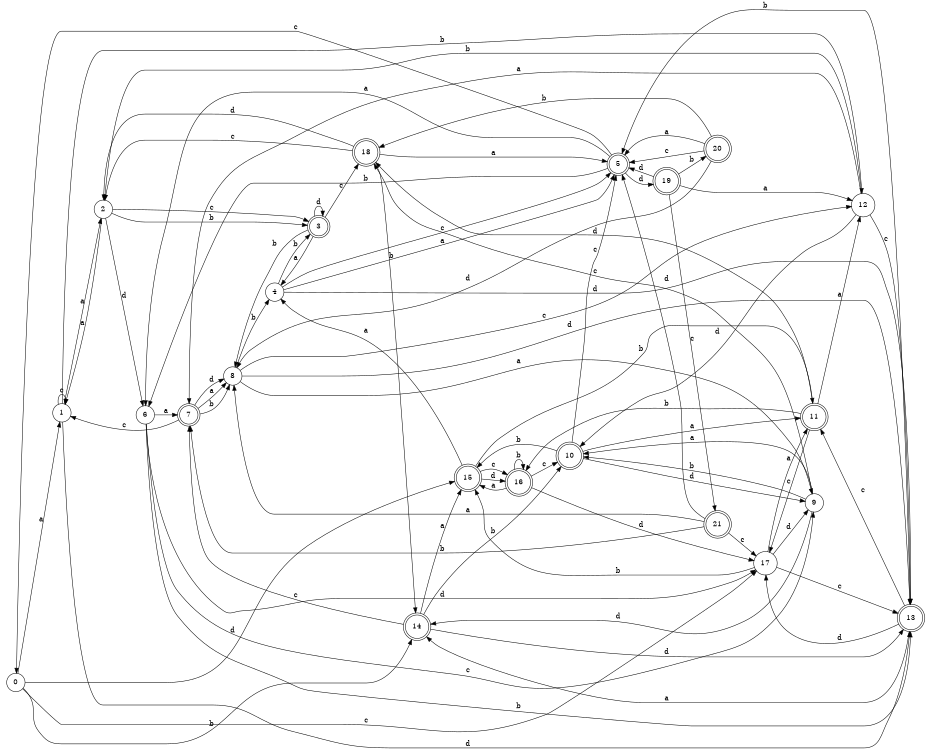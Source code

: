 digraph n18_1 {
__start0 [label="" shape="none"];

rankdir=LR;
size="8,5";

s0 [style="filled", color="black", fillcolor="white" shape="circle", label="0"];
s1 [style="filled", color="black", fillcolor="white" shape="circle", label="1"];
s2 [style="filled", color="black", fillcolor="white" shape="circle", label="2"];
s3 [style="rounded,filled", color="black", fillcolor="white" shape="doublecircle", label="3"];
s4 [style="filled", color="black", fillcolor="white" shape="circle", label="4"];
s5 [style="rounded,filled", color="black", fillcolor="white" shape="doublecircle", label="5"];
s6 [style="filled", color="black", fillcolor="white" shape="circle", label="6"];
s7 [style="rounded,filled", color="black", fillcolor="white" shape="doublecircle", label="7"];
s8 [style="filled", color="black", fillcolor="white" shape="circle", label="8"];
s9 [style="filled", color="black", fillcolor="white" shape="circle", label="9"];
s10 [style="rounded,filled", color="black", fillcolor="white" shape="doublecircle", label="10"];
s11 [style="rounded,filled", color="black", fillcolor="white" shape="doublecircle", label="11"];
s12 [style="filled", color="black", fillcolor="white" shape="circle", label="12"];
s13 [style="rounded,filled", color="black", fillcolor="white" shape="doublecircle", label="13"];
s14 [style="rounded,filled", color="black", fillcolor="white" shape="doublecircle", label="14"];
s15 [style="rounded,filled", color="black", fillcolor="white" shape="doublecircle", label="15"];
s16 [style="rounded,filled", color="black", fillcolor="white" shape="doublecircle", label="16"];
s17 [style="filled", color="black", fillcolor="white" shape="circle", label="17"];
s18 [style="rounded,filled", color="black", fillcolor="white" shape="doublecircle", label="18"];
s19 [style="rounded,filled", color="black", fillcolor="white" shape="doublecircle", label="19"];
s20 [style="rounded,filled", color="black", fillcolor="white" shape="doublecircle", label="20"];
s21 [style="rounded,filled", color="black", fillcolor="white" shape="doublecircle", label="21"];
s0 -> s1 [label="a"];
s0 -> s14 [label="b"];
s0 -> s17 [label="c"];
s0 -> s15 [label="d"];
s1 -> s2 [label="a"];
s1 -> s12 [label="b"];
s1 -> s1 [label="c"];
s1 -> s13 [label="d"];
s2 -> s1 [label="a"];
s2 -> s3 [label="b"];
s2 -> s3 [label="c"];
s2 -> s6 [label="d"];
s3 -> s4 [label="a"];
s3 -> s8 [label="b"];
s3 -> s18 [label="c"];
s3 -> s3 [label="d"];
s4 -> s5 [label="a"];
s4 -> s3 [label="b"];
s4 -> s5 [label="c"];
s4 -> s13 [label="d"];
s5 -> s6 [label="a"];
s5 -> s6 [label="b"];
s5 -> s0 [label="c"];
s5 -> s19 [label="d"];
s6 -> s7 [label="a"];
s6 -> s13 [label="b"];
s6 -> s9 [label="c"];
s6 -> s17 [label="d"];
s7 -> s8 [label="a"];
s7 -> s8 [label="b"];
s7 -> s1 [label="c"];
s7 -> s8 [label="d"];
s8 -> s9 [label="a"];
s8 -> s4 [label="b"];
s8 -> s12 [label="c"];
s8 -> s13 [label="d"];
s9 -> s10 [label="a"];
s9 -> s10 [label="b"];
s9 -> s18 [label="c"];
s9 -> s14 [label="d"];
s10 -> s11 [label="a"];
s10 -> s15 [label="b"];
s10 -> s5 [label="c"];
s10 -> s9 [label="d"];
s11 -> s12 [label="a"];
s11 -> s16 [label="b"];
s11 -> s17 [label="c"];
s11 -> s18 [label="d"];
s12 -> s7 [label="a"];
s12 -> s2 [label="b"];
s12 -> s13 [label="c"];
s12 -> s10 [label="d"];
s13 -> s14 [label="a"];
s13 -> s5 [label="b"];
s13 -> s11 [label="c"];
s13 -> s17 [label="d"];
s14 -> s15 [label="a"];
s14 -> s10 [label="b"];
s14 -> s7 [label="c"];
s14 -> s13 [label="d"];
s15 -> s4 [label="a"];
s15 -> s11 [label="b"];
s15 -> s16 [label="c"];
s15 -> s16 [label="d"];
s16 -> s15 [label="a"];
s16 -> s16 [label="b"];
s16 -> s10 [label="c"];
s16 -> s17 [label="d"];
s17 -> s11 [label="a"];
s17 -> s15 [label="b"];
s17 -> s13 [label="c"];
s17 -> s9 [label="d"];
s18 -> s5 [label="a"];
s18 -> s14 [label="b"];
s18 -> s2 [label="c"];
s18 -> s2 [label="d"];
s19 -> s12 [label="a"];
s19 -> s20 [label="b"];
s19 -> s21 [label="c"];
s19 -> s5 [label="d"];
s20 -> s5 [label="a"];
s20 -> s18 [label="b"];
s20 -> s5 [label="c"];
s20 -> s8 [label="d"];
s21 -> s8 [label="a"];
s21 -> s7 [label="b"];
s21 -> s17 [label="c"];
s21 -> s5 [label="d"];

}